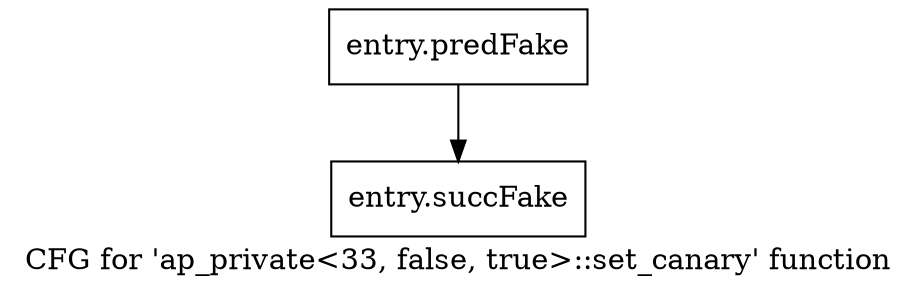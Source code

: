 digraph "CFG for 'ap_private\<33, false, true\>::set_canary' function" {
	label="CFG for 'ap_private\<33, false, true\>::set_canary' function";

	Node0x59d6420 [shape=record,filename="",linenumber="",label="{entry.predFake}"];
	Node0x59d6420 -> Node0x5adc2e0[ callList="" memoryops="" filename="/home/omerfaruk/tools/Xilinx/Vitis_HLS/2023.2/include/etc/ap_private.h" execusionnum="0"];
	Node0x5adc2e0 [shape=record,filename="/home/omerfaruk/tools/Xilinx/Vitis_HLS/2023.2/include/etc/ap_private.h",linenumber="1385",label="{entry.succFake}"];
}
